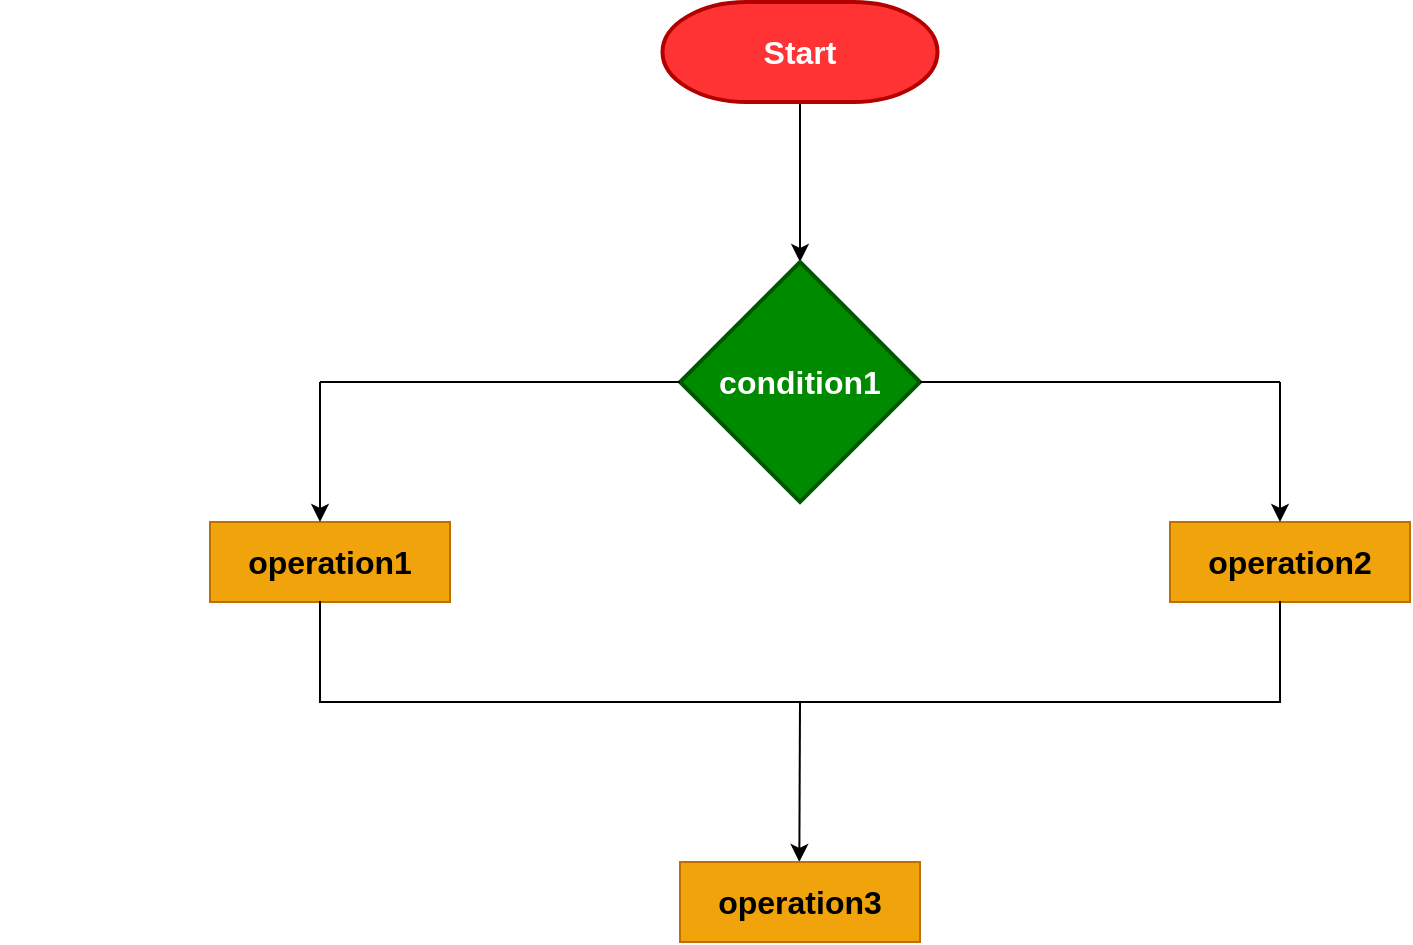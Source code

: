 <mxfile>
    <diagram id="3vbN_o8fRc30SsEcl3De" name="1">
        <mxGraphModel dx="1315" dy="929" grid="1" gridSize="10" guides="1" tooltips="1" connect="1" arrows="1" fold="1" page="1" pageScale="1" pageWidth="850" pageHeight="1100" math="0" shadow="0">
            <root>
                <mxCell id="0"/>
                <mxCell id="1" parent="0"/>
                <mxCell id="10" style="edgeStyle=none;html=1;exitX=0.5;exitY=1;exitDx=0;exitDy=0;exitPerimeter=0;fontSize=16;fontColor=#FFFFFF;" edge="1" parent="1" source="2" target="7">
                    <mxGeometry relative="1" as="geometry"/>
                </mxCell>
                <mxCell id="2" value="&lt;b style=&quot;font-size: 16px;&quot;&gt;&lt;font style=&quot;font-size: 16px;&quot;&gt;Start&lt;/font&gt;&lt;/b&gt;" style="strokeWidth=2;html=1;shape=mxgraph.flowchart.terminator;whiteSpace=wrap;fillColor=#FF3333;fontColor=#ffffff;strokeColor=#B20000;fontStyle=0;fontSize=16;" vertex="1" parent="1">
                    <mxGeometry x="351.25" y="270" width="137.5" height="50" as="geometry"/>
                </mxCell>
                <mxCell id="4" value="&lt;b&gt;if condition1:&lt;br&gt;&lt;span style=&quot;white-space: pre&quot;&gt;&#9;&lt;/span&gt;operation1&lt;br&gt;else:&lt;br&gt;&lt;span style=&quot;white-space: pre&quot;&gt;&#9;&lt;/span&gt;operation2&lt;br&gt;operation3&lt;br&gt;&lt;/b&gt;" style="text;html=1;align=left;verticalAlign=middle;resizable=0;points=[];autosize=1;strokeColor=none;fillColor=none;fontSize=16;labelBorderColor=none;fontColor=#FFFFFF;" vertex="1" parent="1">
                    <mxGeometry x="20" y="280" width="130" height="100" as="geometry"/>
                </mxCell>
                <mxCell id="7" value="condition1" style="strokeWidth=2;html=1;shape=mxgraph.flowchart.decision;whiteSpace=wrap;labelBorderColor=none;fontSize=16;fillColor=#008a00;strokeColor=#005700;fontColor=#ffffff;fontStyle=1" vertex="1" parent="1">
                    <mxGeometry x="360" y="400" width="120" height="120" as="geometry"/>
                </mxCell>
                <mxCell id="13" value="operation1" style="rounded=0;whiteSpace=wrap;html=1;labelBorderColor=none;fontSize=16;fontColor=#000000;fillColor=#f0a30a;strokeColor=#BD7000;fontStyle=1" vertex="1" parent="1">
                    <mxGeometry x="125" y="530" width="120" height="40" as="geometry"/>
                </mxCell>
                <mxCell id="14" value="operation2" style="rounded=0;whiteSpace=wrap;html=1;labelBorderColor=none;fontSize=16;fontColor=#000000;fillColor=#f0a30a;strokeColor=#BD7000;fontStyle=1" vertex="1" parent="1">
                    <mxGeometry x="605" y="530" width="120" height="40" as="geometry"/>
                </mxCell>
                <mxCell id="23" value="" style="endArrow=classic;html=1;fontSize=16;fontColor=#FFFFFF;" edge="1" parent="1">
                    <mxGeometry width="50" height="50" relative="1" as="geometry">
                        <mxPoint x="180" y="460" as="sourcePoint"/>
                        <mxPoint x="180" y="530" as="targetPoint"/>
                    </mxGeometry>
                </mxCell>
                <mxCell id="24" value="" style="endArrow=none;html=1;fontSize=16;fontColor=#FFFFFF;" edge="1" parent="1">
                    <mxGeometry width="50" height="50" relative="1" as="geometry">
                        <mxPoint x="180" y="460" as="sourcePoint"/>
                        <mxPoint x="360" y="460" as="targetPoint"/>
                    </mxGeometry>
                </mxCell>
                <mxCell id="25" value="" style="endArrow=none;html=1;fontSize=16;fontColor=#FFFFFF;exitX=1;exitY=0.5;exitDx=0;exitDy=0;exitPerimeter=0;" edge="1" parent="1" source="7">
                    <mxGeometry width="50" height="50" relative="1" as="geometry">
                        <mxPoint x="487.5" y="459.77" as="sourcePoint"/>
                        <mxPoint x="660" y="460.06" as="targetPoint"/>
                    </mxGeometry>
                </mxCell>
                <mxCell id="26" value="" style="endArrow=classic;html=1;fontSize=16;fontColor=#FFFFFF;entryX=0.5;entryY=0;entryDx=0;entryDy=0;" edge="1" parent="1">
                    <mxGeometry width="50" height="50" relative="1" as="geometry">
                        <mxPoint x="660" y="460" as="sourcePoint"/>
                        <mxPoint x="660" y="530" as="targetPoint"/>
                    </mxGeometry>
                </mxCell>
                <mxCell id="28" style="edgeStyle=none;html=1;exitX=0.5;exitY=1;exitDx=0;exitDy=0;fontSize=16;fontColor=#FFFFFF;" edge="1" parent="1" source="27">
                    <mxGeometry relative="1" as="geometry">
                        <mxPoint x="419.667" y="700" as="targetPoint"/>
                    </mxGeometry>
                </mxCell>
                <mxCell id="27" value="" style="shape=partialRectangle;whiteSpace=wrap;html=1;bottom=1;right=1;left=1;top=0;fillColor=none;routingCenterX=-0.5;labelBorderColor=none;fontSize=16;fontColor=#FFFFFF;" vertex="1" parent="1">
                    <mxGeometry x="180" y="570" width="480" height="50" as="geometry"/>
                </mxCell>
                <mxCell id="29" value="operation3" style="rounded=0;whiteSpace=wrap;html=1;labelBorderColor=none;fontSize=16;fontColor=#000000;fillColor=#f0a30a;strokeColor=#BD7000;fontStyle=1" vertex="1" parent="1">
                    <mxGeometry x="360" y="700" width="120" height="40" as="geometry"/>
                </mxCell>
            </root>
        </mxGraphModel>
    </diagram>
</mxfile>